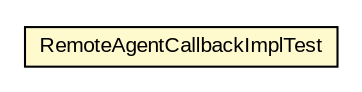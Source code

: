 #!/usr/local/bin/dot
#
# Class diagram 
# Generated by UMLGraph version R5_6-24-gf6e263 (http://www.umlgraph.org/)
#

digraph G {
	edge [fontname="arial",fontsize=10,labelfontname="arial",labelfontsize=10];
	node [fontname="arial",fontsize=10,shape=plaintext];
	nodesep=0.25;
	ranksep=0.5;
	// org.miloss.fgsms.osagent.callbacks.RemoteAgentCallbackImplTest
	c8 [label=<<table title="org.miloss.fgsms.osagent.callbacks.RemoteAgentCallbackImplTest" border="0" cellborder="1" cellspacing="0" cellpadding="2" port="p" bgcolor="lemonChiffon" href="./RemoteAgentCallbackImplTest.html">
		<tr><td><table border="0" cellspacing="0" cellpadding="1">
<tr><td align="center" balign="center"> RemoteAgentCallbackImplTest </td></tr>
		</table></td></tr>
		</table>>, URL="./RemoteAgentCallbackImplTest.html", fontname="arial", fontcolor="black", fontsize=10.0];
}

